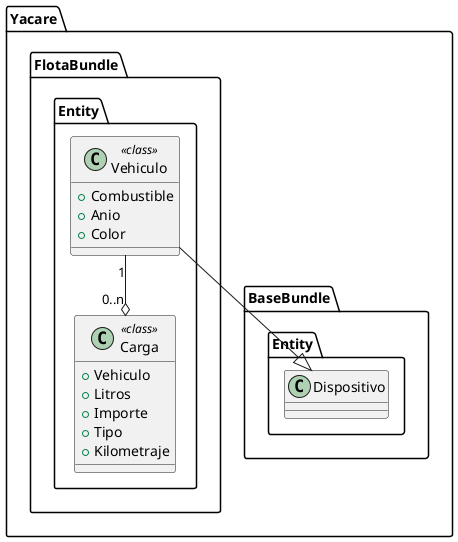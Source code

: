 @startuml

namespace Yacare.FlotaBundle.Entity  {
	class Vehiculo <<class>> {
		+Combustible
		+Anio
		+Color
	}
	
	class Carga <<class>> {
		+Vehiculo
		+Litros
		+Importe
		+Tipo
		+Kilometraje
	}
	
	Vehiculo --|> Yacare.BaseBundle.Entity.Dispositivo
	
	Vehiculo "1" --o "0..n" Carga
}

@enduml
